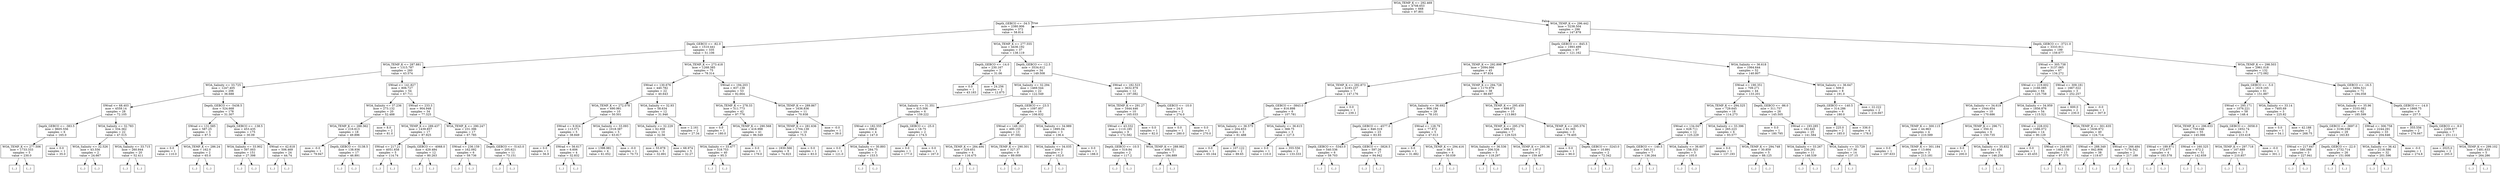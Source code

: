 digraph Tree {
node [shape=box] ;
0 [label="WOA_TEMP_K <= 292.469\nmse = 4708.653\nsamples = 668\nvalue = 97.801"] ;
1 [label="Depth_GEBCO <= -34.5\nmse = 2380.906\nsamples = 372\nvalue = 58.814"] ;
0 -> 1 [labeldistance=2.5, labelangle=45, headlabel="True"] ;
2 [label="Depth_GEBCO <= -82.0\nmse = 1510.441\nsamples = 335\nvalue = 51.106"] ;
1 -> 2 ;
3 [label="WOA_TEMP_K <= 287.881\nmse = 1315.787\nsamples = 260\nvalue = 43.574"] ;
2 -> 3 ;
4 [label="WOA_Salinity <= 33.725\nmse = 1247.405\nsamples = 206\nvalue = 36.688"] ;
3 -> 4 ;
5 [label="SWrad <= 68.403\nmse = 4559.14\nsamples = 28\nvalue = 72.105"] ;
4 -> 5 ;
6 [label="Depth_GEBCO <= -383.5\nmse = 9605.556\nsamples = 6\nvalue = 165.0"] ;
5 -> 6 ;
7 [label="WOA_TEMP_K <= 277.506\nmse = 1733.333\nsamples = 5\nvalue = 230.0"] ;
6 -> 7 ;
8 [label="(...)"] ;
7 -> 8 ;
9 [label="(...)"] ;
7 -> 9 ;
10 [label="mse = 0.0\nsamples = 1\nvalue = 35.0"] ;
6 -> 10 ;
11 [label="WOA_Salinity <= 32.783\nmse = 334.362\nsamples = 22\nvalue = 47.515"] ;
5 -> 11 ;
12 [label="WOA_Salinity <= 32.526\nmse = 43.556\nsamples = 2\nvalue = 24.667"] ;
11 -> 12 ;
13 [label="(...)"] ;
12 -> 13 ;
14 [label="(...)"] ;
12 -> 14 ;
15 [label="WOA_Salinity <= 33.715\nmse = 260.844\nsamples = 20\nvalue = 52.411"] ;
11 -> 15 ;
16 [label="(...)"] ;
15 -> 16 ;
47 [label="(...)"] ;
15 -> 47 ;
48 [label="Depth_GEBCO <= -5438.5\nmse = 524.668\nsamples = 178\nvalue = 31.307"] ;
4 -> 48 ;
49 [label="SWrad <= 131.585\nmse = 587.25\nsamples = 3\nvalue = 87.5"] ;
48 -> 49 ;
50 [label="mse = 0.0\nsamples = 1\nvalue = 110.0"] ;
49 -> 50 ;
51 [label="WOA_TEMP_K <= 286.24\nmse = 162.0\nsamples = 2\nvalue = 65.0"] ;
49 -> 51 ;
52 [label="(...)"] ;
51 -> 52 ;
53 [label="(...)"] ;
51 -> 53 ;
54 [label="Depth_GEBCO <= -138.5\nmse = 453.435\nsamples = 175\nvalue = 30.09"] ;
48 -> 54 ;
55 [label="WOA_Salinity <= 33.902\nmse = 397.003\nsamples = 151\nvalue = 27.398"] ;
54 -> 55 ;
56 [label="(...)"] ;
55 -> 56 ;
123 [label="(...)"] ;
55 -> 123 ;
276 [label="SWrad <= 42.618\nmse = 506.469\nsamples = 24\nvalue = 44.74"] ;
54 -> 276 ;
277 [label="(...)"] ;
276 -> 277 ;
288 [label="(...)"] ;
276 -> 288 ;
319 [label="SWrad <= 141.827\nmse = 806.727\nsamples = 54\nvalue = 67.711"] ;
3 -> 319 ;
320 [label="WOA_Salinity <= 37.236\nmse = 273.132\nsamples = 20\nvalue = 52.488"] ;
319 -> 320 ;
321 [label="WOA_TEMP_K <= 288.362\nmse = 216.613\nsamples = 18\nvalue = 49.896"] ;
320 -> 321 ;
322 [label="mse = -0.0\nsamples = 1\nvalue = 79.947"] ;
321 -> 322 ;
323 [label="Depth_GEBCO <= -5138.5\nmse = 138.936\nsamples = 17\nvalue = 46.891"] ;
321 -> 323 ;
324 [label="(...)"] ;
323 -> 324 ;
325 [label="(...)"] ;
323 -> 325 ;
356 [label="mse = 8.0\nsamples = 2\nvalue = 81.0"] ;
320 -> 356 ;
357 [label="SWrad <= 233.3\nmse = 904.948\nsamples = 34\nvalue = 77.325"] ;
319 -> 357 ;
358 [label="WOA_TEMP_K <= 289.437\nmse = 1439.857\nsamples = 17\nvalue = 87.925"] ;
357 -> 358 ;
359 [label="SWrad <= 217.21\nmse = 4051.658\nsamples = 5\nvalue = 114.74"] ;
358 -> 359 ;
360 [label="(...)"] ;
359 -> 360 ;
367 [label="(...)"] ;
359 -> 367 ;
368 [label="Depth_GEBCO <= -4068.0\nmse = 429.484\nsamples = 12\nvalue = 80.263"] ;
358 -> 368 ;
369 [label="(...)"] ;
368 -> 369 ;
382 [label="(...)"] ;
368 -> 382 ;
391 [label="WOA_TEMP_K <= 290.247\nmse = 231.396\nsamples = 17\nvalue = 67.785"] ;
357 -> 391 ;
392 [label="SWrad <= 236.159\nmse = 162.092\nsamples = 6\nvalue = 59.736"] ;
391 -> 392 ;
393 [label="(...)"] ;
392 -> 393 ;
394 [label="(...)"] ;
392 -> 394 ;
401 [label="Depth_GEBCO <= -5143.0\nmse = 205.621\nsamples = 11\nvalue = 73.151"] ;
391 -> 401 ;
402 [label="(...)"] ;
401 -> 402 ;
403 [label="(...)"] ;
401 -> 403 ;
418 [label="WOA_TEMP_K <= 273.418\nmse = 1268.385\nsamples = 75\nvalue = 78.314"] ;
2 -> 418 ;
419 [label="SWrad <= 130.676\nmse = 440.782\nsamples = 22\nvalue = 40.643"] ;
418 -> 419 ;
420 [label="WOA_TEMP_K <= 272.078\nmse = 690.981\nsamples = 10\nvalue = 50.501"] ;
419 -> 420 ;
421 [label="SWrad <= 9.924\nmse = 113.571\nsamples = 5\nvalue = 38.849"] ;
420 -> 421 ;
422 [label="mse = 0.0\nsamples = 1\nvalue = 56.9"] ;
421 -> 422 ;
423 [label="SWrad <= 56.617\nmse = 6.606\nsamples = 4\nvalue = 32.832"] ;
421 -> 423 ;
424 [label="(...)"] ;
423 -> 424 ;
427 [label="(...)"] ;
423 -> 427 ;
428 [label="WOA_Salinity <= 33.093\nmse = 1018.387\nsamples = 5\nvalue = 63.817"] ;
420 -> 428 ;
429 [label="mse = 1398.981\nsamples = 4\nvalue = 61.052"] ;
428 -> 429 ;
430 [label="mse = -0.0\nsamples = 1\nvalue = 70.73"] ;
428 -> 430 ;
431 [label="WOA_Salinity <= 32.93\nmse = 58.634\nsamples = 12\nvalue = 31.946"] ;
419 -> 431 ;
432 [label="WOA_Salinity <= 32.229\nmse = 62.958\nsamples = 10\nvalue = 32.56"] ;
431 -> 432 ;
433 [label="mse = 55.878\nsamples = 5\nvalue = 32.891"] ;
432 -> 433 ;
434 [label="mse = 68.974\nsamples = 5\nvalue = 32.27"] ;
432 -> 434 ;
435 [label="mse = 2.161\nsamples = 2\nvalue = 27.34"] ;
431 -> 435 ;
436 [label="SWrad <= 194.203\nmse = 837.139\nsamples = 53\nvalue = 92.664"] ;
418 -> 436 ;
437 [label="WOA_TEMP_K <= 278.33\nmse = 511.773\nsamples = 42\nvalue = 97.776"] ;
436 -> 437 ;
438 [label="mse = 0.0\nsamples = 1\nvalue = 180.0"] ;
437 -> 438 ;
439 [label="WOA_TEMP_K <= 290.568\nmse = 416.998\nsamples = 41\nvalue = 96.549"] ;
437 -> 439 ;
440 [label="WOA_Salinity <= 33.477\nmse = 318.753\nsamples = 40\nvalue = 95.3"] ;
439 -> 440 ;
441 [label="(...)"] ;
440 -> 441 ;
444 [label="(...)"] ;
440 -> 444 ;
493 [label="mse = 0.0\nsamples = 1\nvalue = 179.0"] ;
439 -> 493 ;
494 [label="WOA_TEMP_K <= 289.867\nmse = 1636.836\nsamples = 11\nvalue = 70.938"] ;
436 -> 494 ;
495 [label="WOA_TEMP_K <= 281.636\nmse = 1704.139\nsamples = 10\nvalue = 75.5"] ;
494 -> 495 ;
496 [label="mse = 1830.566\nsamples = 9\nvalue = 74.923"] ;
495 -> 496 ;
497 [label="mse = 0.0\nsamples = 1\nvalue = 83.0"] ;
495 -> 497 ;
498 [label="mse = -0.0\nsamples = 1\nvalue = 39.0"] ;
494 -> 498 ;
499 [label="WOA_TEMP_K <= 277.555\nmse = 4436.192\nsamples = 37\nvalue = 138.119"] ;
1 -> 499 ;
500 [label="Depth_GEBCO <= -14.0\nmse = 230.167\nsamples = 3\nvalue = 31.06"] ;
499 -> 500 ;
501 [label="mse = 0.0\nsamples = 1\nvalue = 43.183"] ;
500 -> 501 ;
502 [label="mse = 24.256\nsamples = 2\nvalue = 12.875"] ;
500 -> 502 ;
503 [label="Depth_GEBCO <= -12.5\nmse = 3534.612\nsamples = 34\nvalue = 149.508"] ;
499 -> 503 ;
504 [label="WOA_Salinity <= 32.294\nmse = 1469.544\nsamples = 22\nvalue = 122.549"] ;
503 -> 504 ;
505 [label="WOA_Salinity <= 31.351\nmse = 415.506\nsamples = 6\nvalue = 159.222"] ;
504 -> 505 ;
506 [label="SWrad <= 182.555\nmse = 396.8\nsamples = 4\nvalue = 147.0"] ;
505 -> 506 ;
507 [label="mse = 0.0\nsamples = 1\nvalue = 121.0"] ;
506 -> 507 ;
508 [label="WOA_Salinity <= 30.893\nmse = 284.75\nsamples = 3\nvalue = 153.5"] ;
506 -> 508 ;
509 [label="(...)"] ;
508 -> 509 ;
512 [label="(...)"] ;
508 -> 512 ;
513 [label="Depth_GEBCO <= -25.0\nmse = 18.75\nsamples = 2\nvalue = 174.5"] ;
505 -> 513 ;
514 [label="mse = 0.0\nsamples = 1\nvalue = 177.0"] ;
513 -> 514 ;
515 [label="mse = 0.0\nsamples = 1\nvalue = 167.0"] ;
513 -> 515 ;
516 [label="Depth_GEBCO <= -23.5\nmse = 1097.857\nsamples = 16\nvalue = 106.832"] ;
504 -> 516 ;
517 [label="SWrad <= 149.163\nmse = 490.155\nsamples = 13\nvalue = 97.592"] ;
516 -> 517 ;
518 [label="WOA_TEMP_K <= 284.494\nmse = 329.651\nsamples = 4\nvalue = 116.475"] ;
517 -> 518 ;
519 [label="(...)"] ;
518 -> 519 ;
520 [label="(...)"] ;
518 -> 520 ;
525 [label="WOA_TEMP_K <= 290.301\nmse = 327.37\nsamples = 9\nvalue = 89.009"] ;
517 -> 525 ;
526 [label="(...)"] ;
525 -> 526 ;
533 [label="(...)"] ;
525 -> 533 ;
538 [label="WOA_Salinity <= 34.989\nmse = 1895.04\nsamples = 3\nvalue = 136.4"] ;
516 -> 538 ;
539 [label="WOA_Salinity <= 34.035\nmse = 200.0\nsamples = 2\nvalue = 102.0"] ;
538 -> 539 ;
540 [label="(...)"] ;
539 -> 540 ;
541 [label="(...)"] ;
539 -> 541 ;
542 [label="mse = 0.0\nsamples = 1\nvalue = 188.0"] ;
538 -> 542 ;
543 [label="SWrad <= 182.523\nmse = 3632.979\nsamples = 12\nvalue = 197.082"] ;
503 -> 543 ;
544 [label="WOA_TEMP_K <= 291.27\nmse = 1644.446\nsamples = 10\nvalue = 165.033"] ;
543 -> 544 ;
545 [label="SWrad <= 43.332\nmse = 1110.185\nsamples = 9\nvalue = 172.582"] ;
544 -> 545 ;
546 [label="Depth_GEBCO <= -10.5\nmse = 519.84\nsamples = 2\nvalue = 117.2"] ;
545 -> 546 ;
547 [label="(...)"] ;
546 -> 547 ;
548 [label="(...)"] ;
546 -> 548 ;
549 [label="WOA_TEMP_K <= 288.982\nmse = 408.321\nsamples = 7\nvalue = 184.889"] ;
545 -> 549 ;
550 [label="(...)"] ;
549 -> 550 ;
559 [label="(...)"] ;
549 -> 559 ;
562 [label="mse = 0.0\nsamples = 1\nvalue = 82.0"] ;
544 -> 562 ;
563 [label="Depth_GEBCO <= -10.0\nmse = 24.0\nsamples = 2\nvalue = 274.0"] ;
543 -> 563 ;
564 [label="mse = 0.0\nsamples = 1\nvalue = 280.0"] ;
563 -> 564 ;
565 [label="mse = 0.0\nsamples = 1\nvalue = 270.0"] ;
563 -> 565 ;
566 [label="WOA_TEMP_K <= 296.442\nmse = 3238.504\nsamples = 296\nvalue = 147.878"] ;
0 -> 566 [labeldistance=2.5, labelangle=-45, headlabel="False"] ;
567 [label="Depth_GEBCO <= -845.5\nmse = 1993.499\nsamples = 97\nvalue = 121.162"] ;
566 -> 567 ;
568 [label="WOA_TEMP_K <= 292.898\nmse = 2094.066\nsamples = 45\nvalue = 97.834"] ;
567 -> 568 ;
569 [label="WOA_TEMP_K <= 292.873\nmse = 4193.237\nsamples = 7\nvalue = 147.176"] ;
568 -> 569 ;
570 [label="Depth_GEBCO <= -3843.0\nmse = 816.898\nsamples = 6\nvalue = 107.781"] ;
569 -> 570 ;
571 [label="WOA_Salinity <= 36.575\nmse = 204.653\nsamples = 3\nvalue = 81.488"] ;
570 -> 571 ;
572 [label="mse = 0.0\nsamples = 1\nvalue = 65.164"] ;
571 -> 572 ;
573 [label="mse = 107.122\nsamples = 2\nvalue = 89.65"] ;
571 -> 573 ;
574 [label="WOA_Salinity <= 36.615\nmse = 368.75\nsamples = 3\nvalue = 127.5"] ;
570 -> 574 ;
575 [label="mse = 0.0\nsamples = 1\nvalue = 110.0"] ;
574 -> 575 ;
576 [label="mse = 355.556\nsamples = 2\nvalue = 133.333"] ;
574 -> 576 ;
577 [label="mse = 0.0\nsamples = 1\nvalue = 239.1"] ;
569 -> 577 ;
578 [label="WOA_TEMP_K <= 294.728\nmse = 1170.979\nsamples = 38\nvalue = 88.697"] ;
568 -> 578 ;
579 [label="WOA_Salinity <= 36.692\nmse = 906.194\nsamples = 28\nvalue = 78.101"] ;
578 -> 579 ;
580 [label="Depth_GEBCO <= -4577.0\nmse = 846.319\nsamples = 23\nvalue = 83.93"] ;
579 -> 580 ;
581 [label="Depth_GEBCO <= -5343.0\nmse = 540.536\nsamples = 6\nvalue = 59.703"] ;
580 -> 581 ;
582 [label="(...)"] ;
581 -> 582 ;
583 [label="(...)"] ;
581 -> 583 ;
592 [label="Depth_GEBCO <= -3826.5\nmse = 597.26\nsamples = 17\nvalue = 94.942"] ;
580 -> 592 ;
593 [label="(...)"] ;
592 -> 593 ;
604 [label="(...)"] ;
592 -> 604 ;
621 [label="SWrad <= 128.79\nmse = 77.872\nsamples = 5\nvalue = 47.013"] ;
579 -> 621 ;
622 [label="mse = 0.0\nsamples = 1\nvalue = 31.882"] ;
621 -> 622 ;
623 [label="WOA_TEMP_K <= 294.416\nmse = 38.5\nsamples = 4\nvalue = 50.039"] ;
621 -> 623 ;
624 [label="(...)"] ;
623 -> 624 ;
629 [label="(...)"] ;
623 -> 629 ;
630 [label="WOA_TEMP_K <= 295.459\nmse = 899.872\nsamples = 10\nvalue = 113.863"] ;
578 -> 630 ;
631 [label="WOA_TEMP_K <= 295.276\nmse = 486.932\nsamples = 7\nvalue = 129.525"] ;
630 -> 631 ;
632 [label="WOA_Salinity <= 36.536\nmse = 206.526\nsamples = 5\nvalue = 118.297"] ;
631 -> 632 ;
633 [label="(...)"] ;
632 -> 633 ;
640 [label="(...)"] ;
632 -> 640 ;
641 [label="WOA_TEMP_K <= 295.36\nmse = 1.973\nsamples = 2\nvalue = 159.467"] ;
631 -> 641 ;
642 [label="(...)"] ;
641 -> 642 ;
643 [label="(...)"] ;
641 -> 643 ;
644 [label="WOA_TEMP_K <= 295.576\nmse = 81.365\nsamples = 3\nvalue = 79.405"] ;
630 -> 644 ;
645 [label="mse = 0.0\nsamples = 1\nvalue = 90.0"] ;
644 -> 645 ;
646 [label="Depth_GEBCO <= -3243.0\nmse = 10.891\nsamples = 2\nvalue = 72.342"] ;
644 -> 646 ;
647 [label="(...)"] ;
646 -> 647 ;
648 [label="(...)"] ;
646 -> 648 ;
649 [label="WOA_Salinity <= 36.618\nmse = 1064.644\nsamples = 52\nvalue = 140.807"] ;
567 -> 649 ;
650 [label="SWrad <= 190.351\nmse = 709.271\nsamples = 44\nvalue = 133.201"] ;
649 -> 650 ;
651 [label="WOA_TEMP_K <= 294.325\nmse = 729.645\nsamples = 18\nvalue = 114.273"] ;
650 -> 651 ;
652 [label="SWrad <= 134.047\nmse = 628.711\nsamples = 12\nvalue = 125.229"] ;
651 -> 652 ;
653 [label="Depth_GEBCO <= -140.5\nmse = 540.311\nsamples = 7\nvalue = 136.264"] ;
652 -> 653 ;
654 [label="(...)"] ;
653 -> 654 ;
655 [label="(...)"] ;
653 -> 655 ;
660 [label="WOA_Salinity <= 36.607\nmse = 158.333\nsamples = 5\nvalue = 105.0"] ;
652 -> 660 ;
661 [label="(...)"] ;
660 -> 661 ;
662 [label="(...)"] ;
660 -> 662 ;
665 [label="WOA_Salinity <= 33.396\nmse = 265.223\nsamples = 6\nvalue = 93.577"] ;
651 -> 665 ;
666 [label="mse = 0.0\nsamples = 1\nvalue = 137.193"] ;
665 -> 666 ;
667 [label="WOA_TEMP_K <= 294.748\nmse = 30.859\nsamples = 5\nvalue = 88.125"] ;
665 -> 667 ;
668 [label="(...)"] ;
667 -> 668 ;
669 [label="(...)"] ;
667 -> 669 ;
674 [label="Depth_GEBCO <= -86.0\nmse = 311.757\nsamples = 26\nvalue = 145.505"] ;
650 -> 674 ;
675 [label="mse = 0.0\nsamples = 1\nvalue = 180.795"] ;
674 -> 675 ;
676 [label="SWrad <= 193.285\nmse = 192.645\nsamples = 25\nvalue = 141.584"] ;
674 -> 676 ;
677 [label="WOA_Salinity <= 33.267\nmse = 230.261\nsamples = 11\nvalue = 146.539"] ;
676 -> 677 ;
678 [label="(...)"] ;
677 -> 678 ;
681 [label="(...)"] ;
677 -> 681 ;
684 [label="WOA_Salinity <= 33.729\nmse = 117.36\nsamples = 14\nvalue = 137.15"] ;
676 -> 684 ;
685 [label="(...)"] ;
684 -> 685 ;
696 [label="(...)"] ;
684 -> 696 ;
699 [label="WOA_Salinity <= 36.647\nmse = 509.0\nsamples = 8\nvalue = 191.0"] ;
649 -> 699 ;
700 [label="Depth_GEBCO <= -140.5\nmse = 314.286\nsamples = 6\nvalue = 180.0"] ;
699 -> 700 ;
701 [label="mse = 225.0\nsamples = 2\nvalue = 185.0"] ;
700 -> 701 ;
702 [label="mse = 336.0\nsamples = 4\nvalue = 178.0"] ;
700 -> 702 ;
703 [label="mse = 22.222\nsamples = 2\nvalue = 216.667"] ;
699 -> 703 ;
704 [label="Depth_GEBCO <= -3721.0\nmse = 3333.911\nsamples = 199\nvalue = 159.677"] ;
566 -> 704 ;
705 [label="SWrad <= 305.738\nmse = 3137.065\nsamples = 67\nvalue = 134.272"] ;
704 -> 705 ;
706 [label="SWrad <= 219.602\nmse = 2166.085\nsamples = 64\nvalue = 125.758"] ;
705 -> 706 ;
707 [label="WOA_Salinity <= 34.619\nmse = 1044.654\nsamples = 10\nvalue = 170.686"] ;
706 -> 707 ;
708 [label="WOA_TEMP_K <= 300.115\nmse = 44.963\nsamples = 4\nvalue = 210.589"] ;
707 -> 708 ;
709 [label="mse = 0.0\nsamples = 1\nvalue = 197.633"] ;
708 -> 709 ;
710 [label="WOA_TEMP_K <= 301.184\nmse = 13.664\nsamples = 3\nvalue = 213.181"] ;
708 -> 710 ;
711 [label="(...)"] ;
710 -> 711 ;
712 [label="(...)"] ;
710 -> 712 ;
713 [label="WOA_TEMP_K <= 296.71\nmse = 350.31\nsamples = 6\nvalue = 150.735"] ;
707 -> 713 ;
714 [label="mse = 0.0\nsamples = 1\nvalue = 200.0"] ;
713 -> 714 ;
715 [label="WOA_Salinity <= 35.832\nmse = 141.456\nsamples = 5\nvalue = 146.256"] ;
713 -> 715 ;
716 [label="(...)"] ;
715 -> 716 ;
719 [label="(...)"] ;
715 -> 719 ;
724 [label="WOA_Salinity <= 34.959\nmse = 1856.876\nsamples = 54\nvalue = 115.521"] ;
706 -> 724 ;
725 [label="SWrad <= 228.032\nmse = 1586.072\nsamples = 14\nvalue = 90.129"] ;
724 -> 725 ;
726 [label="mse = 0.0\nsamples = 1\nvalue = 45.455"] ;
725 -> 726 ;
727 [label="SWrad <= 246.605\nmse = 1462.338\nsamples = 13\nvalue = 97.575"] ;
725 -> 727 ;
728 [label="(...)"] ;
727 -> 728 ;
743 [label="(...)"] ;
727 -> 743 ;
750 [label="WOA_TEMP_K <= 301.635\nmse = 1636.972\nsamples = 40\nvalue = 124.714"] ;
724 -> 750 ;
751 [label="SWrad <= 288.349\nmse = 842.806\nsamples = 38\nvalue = 119.67"] ;
750 -> 751 ;
752 [label="(...)"] ;
751 -> 752 ;
811 [label="(...)"] ;
751 -> 811 ;
824 [label="SWrad <= 266.484\nmse = 7178.542\nsamples = 2\nvalue = 217.189"] ;
750 -> 824 ;
825 [label="(...)"] ;
824 -> 825 ;
826 [label="(...)"] ;
824 -> 826 ;
827 [label="SWrad <= 309.181\nmse = 1667.022\nsamples = 3\nvalue = 252.257"] ;
705 -> 827 ;
828 [label="mse = 600.0\nsamples = 2\nvalue = 230.0"] ;
827 -> 828 ;
829 [label="mse = -0.0\nsamples = 1\nvalue = 307.9"] ;
827 -> 829 ;
830 [label="WOA_TEMP_K <= 298.503\nmse = 2961.018\nsamples = 132\nvalue = 172.082"] ;
704 -> 830 ;
831 [label="Depth_GEBCO <= -5.0\nmse = 1619.165\nsamples = 61\nvalue = 151.887"] ;
830 -> 831 ;
832 [label="SWrad <= 295.171\nmse = 1076.221\nsamples = 58\nvalue = 148.4"] ;
831 -> 832 ;
833 [label="WOA_TEMP_K <= 296.633\nmse = 759.046\nsamples = 55\nvalue = 145.066"] ;
832 -> 833 ;
834 [label="SWrad <= 189.871\nmse = 572.677\nsamples = 4\nvalue = 183.578"] ;
833 -> 834 ;
835 [label="(...)"] ;
834 -> 835 ;
838 [label="(...)"] ;
834 -> 838 ;
839 [label="SWrad <= 160.325\nmse = 672.2\nsamples = 51\nvalue = 142.659"] ;
833 -> 839 ;
840 [label="(...)"] ;
839 -> 840 ;
877 [label="(...)"] ;
839 -> 877 ;
912 [label="Depth_GEBCO <= -3058.0\nmse = 1652.74\nsamples = 3\nvalue = 233.418"] ;
832 -> 912 ;
913 [label="WOA_TEMP_K <= 297.718\nmse = 167.689\nsamples = 2\nvalue = 210.857"] ;
912 -> 913 ;
914 [label="(...)"] ;
913 -> 914 ;
915 [label="(...)"] ;
913 -> 915 ;
916 [label="mse = -0.0\nsamples = 1\nvalue = 301.1"] ;
912 -> 916 ;
917 [label="WOA_Salinity <= 33.14\nmse = 7405.69\nsamples = 3\nvalue = 225.82"] ;
831 -> 917 ;
918 [label="mse = 0.0\nsamples = 1\nvalue = 54.1"] ;
917 -> 918 ;
919 [label="mse = 42.188\nsamples = 2\nvalue = 268.75"] ;
917 -> 919 ;
920 [label="Depth_GEBCO <= -16.5\nmse = 3494.521\nsamples = 71\nvalue = 194.058"] ;
830 -> 920 ;
921 [label="WOA_Salinity <= 35.96\nmse = 3103.082\nsamples = 62\nvalue = 185.599"] ;
920 -> 921 ;
922 [label="Depth_GEBCO <= -3697.0\nmse = 3196.038\nsamples = 29\nvalue = 163.83"] ;
921 -> 922 ;
923 [label="SWrad <= 217.647\nmse = 580.388\nsamples = 3\nvalue = 227.941"] ;
922 -> 923 ;
924 [label="(...)"] ;
923 -> 924 ;
925 [label="(...)"] ;
923 -> 925 ;
926 [label="Depth_GEBCO <= -22.0\nmse = 2732.714\nsamples = 26\nvalue = 151.008"] ;
922 -> 926 ;
927 [label="(...)"] ;
926 -> 927 ;
968 [label="(...)"] ;
926 -> 968 ;
971 [label="SWrad <= 306.758\nmse = 2244.291\nsamples = 33\nvalue = 204.646"] ;
921 -> 971 ;
972 [label="WOA_Salinity <= 36.42\nmse = 2118.586\nsamples = 32\nvalue = 201.596"] ;
971 -> 972 ;
973 [label="(...)"] ;
972 -> 973 ;
988 [label="(...)"] ;
972 -> 988 ;
997 [label="mse = -0.0\nsamples = 1\nvalue = 274.8"] ;
971 -> 997 ;
998 [label="Depth_GEBCO <= -14.0\nmse = 1868.75\nsamples = 9\nvalue = 257.5"] ;
920 -> 998 ;
999 [label="mse = 355.556\nsamples = 2\nvalue = 276.667"] ;
998 -> 999 ;
1000 [label="Depth_GEBCO <= -9.0\nmse = 2209.877\nsamples = 7\nvalue = 251.111"] ;
998 -> 1000 ;
1001 [label="mse = 2025.0\nsamples = 2\nvalue = 205.0"] ;
1000 -> 1001 ;
1002 [label="WOA_TEMP_K <= 299.102\nmse = 1481.633\nsamples = 5\nvalue = 264.286"] ;
1000 -> 1002 ;
1003 [label="(...)"] ;
1002 -> 1003 ;
1006 [label="(...)"] ;
1002 -> 1006 ;
}